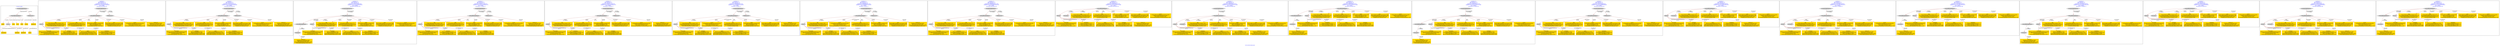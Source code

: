 digraph n0 {
fontcolor="blue"
remincross="true"
label="s24-s-norton-simon.json"
subgraph cluster_0 {
label="1-correct model"
n2[style="filled",color="white",fillcolor="lightgray",label="CulturalHeritageObject1"];
n3[shape="plaintext",style="filled",fillcolor="gold",label="made"];
n4[style="filled",color="white",fillcolor="lightgray",label="Person1"];
n5[shape="plaintext",style="filled",fillcolor="gold",label="dim"];
n6[shape="plaintext",style="filled",fillcolor="gold",label="prov"];
n7[shape="plaintext",style="filled",fillcolor="gold",label="title"];
n8[shape="plaintext",style="filled",fillcolor="gold",label="access"];
n9[shape="plaintext",style="filled",fillcolor="gold",label="nationality"];
n10[shape="plaintext",style="filled",fillcolor="gold",label="birthDate"];
n11[shape="plaintext",style="filled",fillcolor="gold",label="deathDate"];
n12[shape="plaintext",style="filled",fillcolor="gold",label="artist"];
n13[style="filled",color="white",fillcolor="lightgray",label="EuropeanaAggregation1"];
n14[style="filled",color="white",fillcolor="lightgray",label="WebResource1"];
n15[shape="plaintext",style="filled",fillcolor="gold",label="image_url"];
}
subgraph cluster_1 {
label="candidate 0\nlink coherence:1.0\nnode coherence:1.0\nconfidence:0.522132220457537\nmapping score:0.6240440734858458\ncost:12.9994\n-precision:0.92-recall:0.92"
n17[style="filled",color="white",fillcolor="lightgray",label="CulturalHeritageObject1"];
n18[style="filled",color="white",fillcolor="lightgray",label="Person1"];
n19[style="filled",color="white",fillcolor="lightgray",label="EuropeanaAggregation1"];
n20[style="filled",color="white",fillcolor="lightgray",label="WebResource1"];
n21[shape="plaintext",style="filled",fillcolor="gold",label="nationality\n[Person,countryAssociatedWithThePerson,0.822]\n[Person,biographicalInformation,0.062]\n[Concept,prefLabel,0.061]\n[CulturalHeritageObject,description,0.055]"];
n22[shape="plaintext",style="filled",fillcolor="gold",label="dim\n[CulturalHeritageObject,extent,0.793]\n[CulturalHeritageObject,accessionNumber,0.079]\n[CulturalHeritageObject,description,0.067]\n[CulturalHeritageObject,medium,0.061]"];
n23[shape="plaintext",style="filled",fillcolor="gold",label="birthDate\n[Person,dateOfBirth,0.373]\n[Person,dateOfDeath,0.339]\n[CulturalHeritageObject,created,0.244]\n[Person,biographicalInformation,0.045]"];
n24[shape="plaintext",style="filled",fillcolor="gold",label="artist\n[Person,nameOfThePerson,0.522]\n[Person,biographicalInformation,0.185]\n[CulturalHeritageObject,description,0.157]\n[CulturalHeritageObject,provenance,0.136]"];
n25[shape="plaintext",style="filled",fillcolor="gold",label="deathDate\n[Person,dateOfDeath,0.411]\n[CulturalHeritageObject,created,0.285]\n[Person,dateOfBirth,0.269]\n[Person,biographicalInformation,0.035]"];
n26[shape="plaintext",style="filled",fillcolor="gold",label="image_url\n[WebResource,classLink,0.492]\n[Document,classLink,0.404]\n[CulturalHeritageObject,description,0.086]\n[CulturalHeritageObject,title,0.018]"];
n27[shape="plaintext",style="filled",fillcolor="gold",label="title\n[CulturalHeritageObject,title,0.377]\n[CulturalHeritageObject,description,0.323]\n[Person,biographicalInformation,0.211]\n[Concept,prefLabel,0.088]"];
n28[shape="plaintext",style="filled",fillcolor="gold",label="made\n[CulturalHeritageObject,created,0.367]\n[Person,dateOfDeath,0.297]\n[Person,dateOfBirth,0.243]\n[CulturalHeritageObject,title,0.093]"];
n29[shape="plaintext",style="filled",fillcolor="gold",label="prov\n[CulturalHeritageObject,provenance,0.66]\n[CulturalHeritageObject,description,0.139]\n[CulturalHeritageObject,title,0.109]\n[WebResource,classLink,0.092]"];
n30[shape="plaintext",style="filled",fillcolor="gold",label="access\n[CulturalHeritageObject,provenance,0.404]\n[Person,nameOfThePerson,0.224]\n[Document,classLink,0.189]\n[CulturalHeritageObject,accessionNumber,0.183]"];
}
subgraph cluster_2 {
label="candidate 1\nlink coherence:1.0\nnode coherence:1.0\nconfidence:0.522132220457537\nmapping score:0.6240440734858458\ncost:12.99957\n-precision:0.92-recall:0.92"
n32[style="filled",color="white",fillcolor="lightgray",label="CulturalHeritageObject1"];
n33[style="filled",color="white",fillcolor="lightgray",label="Person1"];
n34[style="filled",color="white",fillcolor="lightgray",label="EuropeanaAggregation1"];
n35[style="filled",color="white",fillcolor="lightgray",label="WebResource2"];
n36[shape="plaintext",style="filled",fillcolor="gold",label="nationality\n[Person,countryAssociatedWithThePerson,0.822]\n[Person,biographicalInformation,0.062]\n[Concept,prefLabel,0.061]\n[CulturalHeritageObject,description,0.055]"];
n37[shape="plaintext",style="filled",fillcolor="gold",label="dim\n[CulturalHeritageObject,extent,0.793]\n[CulturalHeritageObject,accessionNumber,0.079]\n[CulturalHeritageObject,description,0.067]\n[CulturalHeritageObject,medium,0.061]"];
n38[shape="plaintext",style="filled",fillcolor="gold",label="birthDate\n[Person,dateOfBirth,0.373]\n[Person,dateOfDeath,0.339]\n[CulturalHeritageObject,created,0.244]\n[Person,biographicalInformation,0.045]"];
n39[shape="plaintext",style="filled",fillcolor="gold",label="artist\n[Person,nameOfThePerson,0.522]\n[Person,biographicalInformation,0.185]\n[CulturalHeritageObject,description,0.157]\n[CulturalHeritageObject,provenance,0.136]"];
n40[shape="plaintext",style="filled",fillcolor="gold",label="image_url\n[WebResource,classLink,0.492]\n[Document,classLink,0.404]\n[CulturalHeritageObject,description,0.086]\n[CulturalHeritageObject,title,0.018]"];
n41[shape="plaintext",style="filled",fillcolor="gold",label="deathDate\n[Person,dateOfDeath,0.411]\n[CulturalHeritageObject,created,0.285]\n[Person,dateOfBirth,0.269]\n[Person,biographicalInformation,0.035]"];
n42[shape="plaintext",style="filled",fillcolor="gold",label="title\n[CulturalHeritageObject,title,0.377]\n[CulturalHeritageObject,description,0.323]\n[Person,biographicalInformation,0.211]\n[Concept,prefLabel,0.088]"];
n43[shape="plaintext",style="filled",fillcolor="gold",label="made\n[CulturalHeritageObject,created,0.367]\n[Person,dateOfDeath,0.297]\n[Person,dateOfBirth,0.243]\n[CulturalHeritageObject,title,0.093]"];
n44[shape="plaintext",style="filled",fillcolor="gold",label="prov\n[CulturalHeritageObject,provenance,0.66]\n[CulturalHeritageObject,description,0.139]\n[CulturalHeritageObject,title,0.109]\n[WebResource,classLink,0.092]"];
n45[shape="plaintext",style="filled",fillcolor="gold",label="access\n[CulturalHeritageObject,provenance,0.404]\n[Person,nameOfThePerson,0.224]\n[Document,classLink,0.189]\n[CulturalHeritageObject,accessionNumber,0.183]"];
}
subgraph cluster_3 {
label="candidate 10\nlink coherence:1.0\nnode coherence:1.0\nconfidence:0.5078757889074421\nmapping score:0.619291929635814\ncost:13.99954\n-precision:0.64-recall:0.69"
n47[style="filled",color="white",fillcolor="lightgray",label="CulturalHeritageObject1"];
n48[style="filled",color="white",fillcolor="lightgray",label="CulturalHeritageObject2"];
n49[style="filled",color="white",fillcolor="lightgray",label="Person1"];
n50[style="filled",color="white",fillcolor="lightgray",label="Document2"];
n51[style="filled",color="white",fillcolor="lightgray",label="EuropeanaAggregation1"];
n52[shape="plaintext",style="filled",fillcolor="gold",label="nationality\n[Person,countryAssociatedWithThePerson,0.822]\n[Person,biographicalInformation,0.062]\n[Concept,prefLabel,0.061]\n[CulturalHeritageObject,description,0.055]"];
n53[shape="plaintext",style="filled",fillcolor="gold",label="dim\n[CulturalHeritageObject,extent,0.793]\n[CulturalHeritageObject,accessionNumber,0.079]\n[CulturalHeritageObject,description,0.067]\n[CulturalHeritageObject,medium,0.061]"];
n54[shape="plaintext",style="filled",fillcolor="gold",label="image_url\n[WebResource,classLink,0.492]\n[Document,classLink,0.404]\n[CulturalHeritageObject,description,0.086]\n[CulturalHeritageObject,title,0.018]"];
n55[shape="plaintext",style="filled",fillcolor="gold",label="birthDate\n[Person,dateOfBirth,0.373]\n[Person,dateOfDeath,0.339]\n[CulturalHeritageObject,created,0.244]\n[Person,biographicalInformation,0.045]"];
n56[shape="plaintext",style="filled",fillcolor="gold",label="artist\n[Person,nameOfThePerson,0.522]\n[Person,biographicalInformation,0.185]\n[CulturalHeritageObject,description,0.157]\n[CulturalHeritageObject,provenance,0.136]"];
n57[shape="plaintext",style="filled",fillcolor="gold",label="deathDate\n[Person,dateOfDeath,0.411]\n[CulturalHeritageObject,created,0.285]\n[Person,dateOfBirth,0.269]\n[Person,biographicalInformation,0.035]"];
n58[shape="plaintext",style="filled",fillcolor="gold",label="title\n[CulturalHeritageObject,title,0.377]\n[CulturalHeritageObject,description,0.323]\n[Person,biographicalInformation,0.211]\n[Concept,prefLabel,0.088]"];
n59[shape="plaintext",style="filled",fillcolor="gold",label="made\n[CulturalHeritageObject,created,0.367]\n[Person,dateOfDeath,0.297]\n[Person,dateOfBirth,0.243]\n[CulturalHeritageObject,title,0.093]"];
n60[shape="plaintext",style="filled",fillcolor="gold",label="prov\n[CulturalHeritageObject,provenance,0.66]\n[CulturalHeritageObject,description,0.139]\n[CulturalHeritageObject,title,0.109]\n[WebResource,classLink,0.092]"];
n61[shape="plaintext",style="filled",fillcolor="gold",label="access\n[CulturalHeritageObject,provenance,0.404]\n[Person,nameOfThePerson,0.224]\n[Document,classLink,0.189]\n[CulturalHeritageObject,accessionNumber,0.183]"];
}
subgraph cluster_4 {
label="candidate 11\nlink coherence:1.0\nnode coherence:1.0\nconfidence:0.5044471778433222\nmapping score:0.6181490592811074\ncost:12.9994\n-precision:0.77-recall:0.77"
n63[style="filled",color="white",fillcolor="lightgray",label="CulturalHeritageObject1"];
n64[style="filled",color="white",fillcolor="lightgray",label="Person1"];
n65[style="filled",color="white",fillcolor="lightgray",label="EuropeanaAggregation1"];
n66[style="filled",color="white",fillcolor="lightgray",label="WebResource1"];
n67[shape="plaintext",style="filled",fillcolor="gold",label="nationality\n[Person,countryAssociatedWithThePerson,0.822]\n[Person,biographicalInformation,0.062]\n[Concept,prefLabel,0.061]\n[CulturalHeritageObject,description,0.055]"];
n68[shape="plaintext",style="filled",fillcolor="gold",label="dim\n[CulturalHeritageObject,extent,0.793]\n[CulturalHeritageObject,accessionNumber,0.079]\n[CulturalHeritageObject,description,0.067]\n[CulturalHeritageObject,medium,0.061]"];
n69[shape="plaintext",style="filled",fillcolor="gold",label="deathDate\n[Person,dateOfDeath,0.411]\n[CulturalHeritageObject,created,0.285]\n[Person,dateOfBirth,0.269]\n[Person,biographicalInformation,0.035]"];
n70[shape="plaintext",style="filled",fillcolor="gold",label="artist\n[Person,nameOfThePerson,0.522]\n[Person,biographicalInformation,0.185]\n[CulturalHeritageObject,description,0.157]\n[CulturalHeritageObject,provenance,0.136]"];
n71[shape="plaintext",style="filled",fillcolor="gold",label="birthDate\n[Person,dateOfBirth,0.373]\n[Person,dateOfDeath,0.339]\n[CulturalHeritageObject,created,0.244]\n[Person,biographicalInformation,0.045]"];
n72[shape="plaintext",style="filled",fillcolor="gold",label="image_url\n[WebResource,classLink,0.492]\n[Document,classLink,0.404]\n[CulturalHeritageObject,description,0.086]\n[CulturalHeritageObject,title,0.018]"];
n73[shape="plaintext",style="filled",fillcolor="gold",label="title\n[CulturalHeritageObject,title,0.377]\n[CulturalHeritageObject,description,0.323]\n[Person,biographicalInformation,0.211]\n[Concept,prefLabel,0.088]"];
n74[shape="plaintext",style="filled",fillcolor="gold",label="made\n[CulturalHeritageObject,created,0.367]\n[Person,dateOfDeath,0.297]\n[Person,dateOfBirth,0.243]\n[CulturalHeritageObject,title,0.093]"];
n75[shape="plaintext",style="filled",fillcolor="gold",label="prov\n[CulturalHeritageObject,provenance,0.66]\n[CulturalHeritageObject,description,0.139]\n[CulturalHeritageObject,title,0.109]\n[WebResource,classLink,0.092]"];
n76[shape="plaintext",style="filled",fillcolor="gold",label="access\n[CulturalHeritageObject,provenance,0.404]\n[Person,nameOfThePerson,0.224]\n[Document,classLink,0.189]\n[CulturalHeritageObject,accessionNumber,0.183]"];
}
subgraph cluster_5 {
label="candidate 12\nlink coherence:1.0\nnode coherence:1.0\nconfidence:0.5044471778433222\nmapping score:0.6181490592811074\ncost:12.99957\n-precision:0.77-recall:0.77"
n78[style="filled",color="white",fillcolor="lightgray",label="CulturalHeritageObject1"];
n79[style="filled",color="white",fillcolor="lightgray",label="Person1"];
n80[style="filled",color="white",fillcolor="lightgray",label="EuropeanaAggregation1"];
n81[style="filled",color="white",fillcolor="lightgray",label="WebResource2"];
n82[shape="plaintext",style="filled",fillcolor="gold",label="nationality\n[Person,countryAssociatedWithThePerson,0.822]\n[Person,biographicalInformation,0.062]\n[Concept,prefLabel,0.061]\n[CulturalHeritageObject,description,0.055]"];
n83[shape="plaintext",style="filled",fillcolor="gold",label="dim\n[CulturalHeritageObject,extent,0.793]\n[CulturalHeritageObject,accessionNumber,0.079]\n[CulturalHeritageObject,description,0.067]\n[CulturalHeritageObject,medium,0.061]"];
n84[shape="plaintext",style="filled",fillcolor="gold",label="deathDate\n[Person,dateOfDeath,0.411]\n[CulturalHeritageObject,created,0.285]\n[Person,dateOfBirth,0.269]\n[Person,biographicalInformation,0.035]"];
n85[shape="plaintext",style="filled",fillcolor="gold",label="artist\n[Person,nameOfThePerson,0.522]\n[Person,biographicalInformation,0.185]\n[CulturalHeritageObject,description,0.157]\n[CulturalHeritageObject,provenance,0.136]"];
n86[shape="plaintext",style="filled",fillcolor="gold",label="image_url\n[WebResource,classLink,0.492]\n[Document,classLink,0.404]\n[CulturalHeritageObject,description,0.086]\n[CulturalHeritageObject,title,0.018]"];
n87[shape="plaintext",style="filled",fillcolor="gold",label="birthDate\n[Person,dateOfBirth,0.373]\n[Person,dateOfDeath,0.339]\n[CulturalHeritageObject,created,0.244]\n[Person,biographicalInformation,0.045]"];
n88[shape="plaintext",style="filled",fillcolor="gold",label="title\n[CulturalHeritageObject,title,0.377]\n[CulturalHeritageObject,description,0.323]\n[Person,biographicalInformation,0.211]\n[Concept,prefLabel,0.088]"];
n89[shape="plaintext",style="filled",fillcolor="gold",label="made\n[CulturalHeritageObject,created,0.367]\n[Person,dateOfDeath,0.297]\n[Person,dateOfBirth,0.243]\n[CulturalHeritageObject,title,0.093]"];
n90[shape="plaintext",style="filled",fillcolor="gold",label="prov\n[CulturalHeritageObject,provenance,0.66]\n[CulturalHeritageObject,description,0.139]\n[CulturalHeritageObject,title,0.109]\n[WebResource,classLink,0.092]"];
n91[shape="plaintext",style="filled",fillcolor="gold",label="access\n[CulturalHeritageObject,provenance,0.404]\n[Person,nameOfThePerson,0.224]\n[Document,classLink,0.189]\n[CulturalHeritageObject,accessionNumber,0.183]"];
}
subgraph cluster_6 {
label="candidate 13\nlink coherence:1.0\nnode coherence:1.0\nconfidence:0.5000859935817793\nmapping score:0.6166953311939265\ncost:12.9994\n-precision:1.0-recall:1.0"
n93[style="filled",color="white",fillcolor="lightgray",label="CulturalHeritageObject1"];
n94[style="filled",color="white",fillcolor="lightgray",label="Person1"];
n95[style="filled",color="white",fillcolor="lightgray",label="EuropeanaAggregation1"];
n96[style="filled",color="white",fillcolor="lightgray",label="WebResource1"];
n97[shape="plaintext",style="filled",fillcolor="gold",label="nationality\n[Person,countryAssociatedWithThePerson,0.822]\n[Person,biographicalInformation,0.062]\n[Concept,prefLabel,0.061]\n[CulturalHeritageObject,description,0.055]"];
n98[shape="plaintext",style="filled",fillcolor="gold",label="dim\n[CulturalHeritageObject,extent,0.793]\n[CulturalHeritageObject,accessionNumber,0.079]\n[CulturalHeritageObject,description,0.067]\n[CulturalHeritageObject,medium,0.061]"];
n99[shape="plaintext",style="filled",fillcolor="gold",label="access\n[CulturalHeritageObject,provenance,0.404]\n[Person,nameOfThePerson,0.224]\n[Document,classLink,0.189]\n[CulturalHeritageObject,accessionNumber,0.183]"];
n100[shape="plaintext",style="filled",fillcolor="gold",label="birthDate\n[Person,dateOfBirth,0.373]\n[Person,dateOfDeath,0.339]\n[CulturalHeritageObject,created,0.244]\n[Person,biographicalInformation,0.045]"];
n101[shape="plaintext",style="filled",fillcolor="gold",label="artist\n[Person,nameOfThePerson,0.522]\n[Person,biographicalInformation,0.185]\n[CulturalHeritageObject,description,0.157]\n[CulturalHeritageObject,provenance,0.136]"];
n102[shape="plaintext",style="filled",fillcolor="gold",label="deathDate\n[Person,dateOfDeath,0.411]\n[CulturalHeritageObject,created,0.285]\n[Person,dateOfBirth,0.269]\n[Person,biographicalInformation,0.035]"];
n103[shape="plaintext",style="filled",fillcolor="gold",label="image_url\n[WebResource,classLink,0.492]\n[Document,classLink,0.404]\n[CulturalHeritageObject,description,0.086]\n[CulturalHeritageObject,title,0.018]"];
n104[shape="plaintext",style="filled",fillcolor="gold",label="title\n[CulturalHeritageObject,title,0.377]\n[CulturalHeritageObject,description,0.323]\n[Person,biographicalInformation,0.211]\n[Concept,prefLabel,0.088]"];
n105[shape="plaintext",style="filled",fillcolor="gold",label="made\n[CulturalHeritageObject,created,0.367]\n[Person,dateOfDeath,0.297]\n[Person,dateOfBirth,0.243]\n[CulturalHeritageObject,title,0.093]"];
n106[shape="plaintext",style="filled",fillcolor="gold",label="prov\n[CulturalHeritageObject,provenance,0.66]\n[CulturalHeritageObject,description,0.139]\n[CulturalHeritageObject,title,0.109]\n[WebResource,classLink,0.092]"];
}
subgraph cluster_7 {
label="candidate 14\nlink coherence:1.0\nnode coherence:1.0\nconfidence:0.5000859935817793\nmapping score:0.6166953311939265\ncost:12.99957\n-precision:1.0-recall:1.0"
n108[style="filled",color="white",fillcolor="lightgray",label="CulturalHeritageObject1"];
n109[style="filled",color="white",fillcolor="lightgray",label="Person1"];
n110[style="filled",color="white",fillcolor="lightgray",label="EuropeanaAggregation1"];
n111[style="filled",color="white",fillcolor="lightgray",label="WebResource2"];
n112[shape="plaintext",style="filled",fillcolor="gold",label="nationality\n[Person,countryAssociatedWithThePerson,0.822]\n[Person,biographicalInformation,0.062]\n[Concept,prefLabel,0.061]\n[CulturalHeritageObject,description,0.055]"];
n113[shape="plaintext",style="filled",fillcolor="gold",label="dim\n[CulturalHeritageObject,extent,0.793]\n[CulturalHeritageObject,accessionNumber,0.079]\n[CulturalHeritageObject,description,0.067]\n[CulturalHeritageObject,medium,0.061]"];
n114[shape="plaintext",style="filled",fillcolor="gold",label="access\n[CulturalHeritageObject,provenance,0.404]\n[Person,nameOfThePerson,0.224]\n[Document,classLink,0.189]\n[CulturalHeritageObject,accessionNumber,0.183]"];
n115[shape="plaintext",style="filled",fillcolor="gold",label="birthDate\n[Person,dateOfBirth,0.373]\n[Person,dateOfDeath,0.339]\n[CulturalHeritageObject,created,0.244]\n[Person,biographicalInformation,0.045]"];
n116[shape="plaintext",style="filled",fillcolor="gold",label="artist\n[Person,nameOfThePerson,0.522]\n[Person,biographicalInformation,0.185]\n[CulturalHeritageObject,description,0.157]\n[CulturalHeritageObject,provenance,0.136]"];
n117[shape="plaintext",style="filled",fillcolor="gold",label="image_url\n[WebResource,classLink,0.492]\n[Document,classLink,0.404]\n[CulturalHeritageObject,description,0.086]\n[CulturalHeritageObject,title,0.018]"];
n118[shape="plaintext",style="filled",fillcolor="gold",label="deathDate\n[Person,dateOfDeath,0.411]\n[CulturalHeritageObject,created,0.285]\n[Person,dateOfBirth,0.269]\n[Person,biographicalInformation,0.035]"];
n119[shape="plaintext",style="filled",fillcolor="gold",label="title\n[CulturalHeritageObject,title,0.377]\n[CulturalHeritageObject,description,0.323]\n[Person,biographicalInformation,0.211]\n[Concept,prefLabel,0.088]"];
n120[shape="plaintext",style="filled",fillcolor="gold",label="made\n[CulturalHeritageObject,created,0.367]\n[Person,dateOfDeath,0.297]\n[Person,dateOfBirth,0.243]\n[CulturalHeritageObject,title,0.093]"];
n121[shape="plaintext",style="filled",fillcolor="gold",label="prov\n[CulturalHeritageObject,provenance,0.66]\n[CulturalHeritageObject,description,0.139]\n[CulturalHeritageObject,title,0.109]\n[WebResource,classLink,0.092]"];
}
subgraph cluster_8 {
label="candidate 15\nlink coherence:1.0\nnode coherence:1.0\nconfidence:0.49904601601417264\nmapping score:0.6163486720047242\ncost:12.9994\n-precision:0.69-recall:0.69"
n123[style="filled",color="white",fillcolor="lightgray",label="CulturalHeritageObject1"];
n124[style="filled",color="white",fillcolor="lightgray",label="Person1"];
n125[style="filled",color="white",fillcolor="lightgray",label="EuropeanaAggregation1"];
n126[style="filled",color="white",fillcolor="lightgray",label="WebResource1"];
n127[shape="plaintext",style="filled",fillcolor="gold",label="nationality\n[Person,countryAssociatedWithThePerson,0.822]\n[Person,biographicalInformation,0.062]\n[Concept,prefLabel,0.061]\n[CulturalHeritageObject,description,0.055]"];
n128[shape="plaintext",style="filled",fillcolor="gold",label="dim\n[CulturalHeritageObject,extent,0.793]\n[CulturalHeritageObject,accessionNumber,0.079]\n[CulturalHeritageObject,description,0.067]\n[CulturalHeritageObject,medium,0.061]"];
n129[shape="plaintext",style="filled",fillcolor="gold",label="deathDate\n[Person,dateOfDeath,0.411]\n[CulturalHeritageObject,created,0.285]\n[Person,dateOfBirth,0.269]\n[Person,biographicalInformation,0.035]"];
n130[shape="plaintext",style="filled",fillcolor="gold",label="artist\n[Person,nameOfThePerson,0.522]\n[Person,biographicalInformation,0.185]\n[CulturalHeritageObject,description,0.157]\n[CulturalHeritageObject,provenance,0.136]"];
n131[shape="plaintext",style="filled",fillcolor="gold",label="birthDate\n[Person,dateOfBirth,0.373]\n[Person,dateOfDeath,0.339]\n[CulturalHeritageObject,created,0.244]\n[Person,biographicalInformation,0.045]"];
n132[shape="plaintext",style="filled",fillcolor="gold",label="title\n[CulturalHeritageObject,title,0.377]\n[CulturalHeritageObject,description,0.323]\n[Person,biographicalInformation,0.211]\n[Concept,prefLabel,0.088]"];
n133[shape="plaintext",style="filled",fillcolor="gold",label="image_url\n[WebResource,classLink,0.492]\n[Document,classLink,0.404]\n[CulturalHeritageObject,description,0.086]\n[CulturalHeritageObject,title,0.018]"];
n134[shape="plaintext",style="filled",fillcolor="gold",label="made\n[CulturalHeritageObject,created,0.367]\n[Person,dateOfDeath,0.297]\n[Person,dateOfBirth,0.243]\n[CulturalHeritageObject,title,0.093]"];
n135[shape="plaintext",style="filled",fillcolor="gold",label="prov\n[CulturalHeritageObject,provenance,0.66]\n[CulturalHeritageObject,description,0.139]\n[CulturalHeritageObject,title,0.109]\n[WebResource,classLink,0.092]"];
n136[shape="plaintext",style="filled",fillcolor="gold",label="access\n[CulturalHeritageObject,provenance,0.404]\n[Person,nameOfThePerson,0.224]\n[Document,classLink,0.189]\n[CulturalHeritageObject,accessionNumber,0.183]"];
}
subgraph cluster_9 {
label="candidate 16\nlink coherence:1.0\nnode coherence:1.0\nconfidence:0.4955919081223767\nmapping score:0.6151973027074589\ncost:11.99972\n-precision:0.58-recall:0.54"
n138[style="filled",color="white",fillcolor="lightgray",label="CulturalHeritageObject1"];
n139[style="filled",color="white",fillcolor="lightgray",label="Person1"];
n140[style="filled",color="white",fillcolor="lightgray",label="Document1"];
n141[shape="plaintext",style="filled",fillcolor="gold",label="nationality\n[Person,countryAssociatedWithThePerson,0.822]\n[Person,biographicalInformation,0.062]\n[Concept,prefLabel,0.061]\n[CulturalHeritageObject,description,0.055]"];
n142[shape="plaintext",style="filled",fillcolor="gold",label="dim\n[CulturalHeritageObject,extent,0.793]\n[CulturalHeritageObject,accessionNumber,0.079]\n[CulturalHeritageObject,description,0.067]\n[CulturalHeritageObject,medium,0.061]"];
n143[shape="plaintext",style="filled",fillcolor="gold",label="deathDate\n[Person,dateOfDeath,0.411]\n[CulturalHeritageObject,created,0.285]\n[Person,dateOfBirth,0.269]\n[Person,biographicalInformation,0.035]"];
n144[shape="plaintext",style="filled",fillcolor="gold",label="artist\n[Person,nameOfThePerson,0.522]\n[Person,biographicalInformation,0.185]\n[CulturalHeritageObject,description,0.157]\n[CulturalHeritageObject,provenance,0.136]"];
n145[shape="plaintext",style="filled",fillcolor="gold",label="birthDate\n[Person,dateOfBirth,0.373]\n[Person,dateOfDeath,0.339]\n[CulturalHeritageObject,created,0.244]\n[Person,biographicalInformation,0.045]"];
n146[shape="plaintext",style="filled",fillcolor="gold",label="title\n[CulturalHeritageObject,title,0.377]\n[CulturalHeritageObject,description,0.323]\n[Person,biographicalInformation,0.211]\n[Concept,prefLabel,0.088]"];
n147[shape="plaintext",style="filled",fillcolor="gold",label="made\n[CulturalHeritageObject,created,0.367]\n[Person,dateOfDeath,0.297]\n[Person,dateOfBirth,0.243]\n[CulturalHeritageObject,title,0.093]"];
n148[shape="plaintext",style="filled",fillcolor="gold",label="image_url\n[WebResource,classLink,0.492]\n[Document,classLink,0.404]\n[CulturalHeritageObject,description,0.086]\n[CulturalHeritageObject,title,0.018]"];
n149[shape="plaintext",style="filled",fillcolor="gold",label="prov\n[CulturalHeritageObject,provenance,0.66]\n[CulturalHeritageObject,description,0.139]\n[CulturalHeritageObject,title,0.109]\n[WebResource,classLink,0.092]"];
n150[shape="plaintext",style="filled",fillcolor="gold",label="access\n[CulturalHeritageObject,provenance,0.404]\n[Person,nameOfThePerson,0.224]\n[Document,classLink,0.189]\n[CulturalHeritageObject,accessionNumber,0.183]"];
}
subgraph cluster_10 {
label="candidate 17\nlink coherence:1.0\nnode coherence:1.0\nconfidence:0.4955919081223767\nmapping score:0.6151973027074589\ncost:12.99954\n-precision:0.62-recall:0.62"
n152[style="filled",color="white",fillcolor="lightgray",label="CulturalHeritageObject1"];
n153[style="filled",color="white",fillcolor="lightgray",label="Person1"];
n154[style="filled",color="white",fillcolor="lightgray",label="Document1"];
n155[style="filled",color="white",fillcolor="lightgray",label="EuropeanaAggregation1"];
n156[shape="plaintext",style="filled",fillcolor="gold",label="nationality\n[Person,countryAssociatedWithThePerson,0.822]\n[Person,biographicalInformation,0.062]\n[Concept,prefLabel,0.061]\n[CulturalHeritageObject,description,0.055]"];
n157[shape="plaintext",style="filled",fillcolor="gold",label="dim\n[CulturalHeritageObject,extent,0.793]\n[CulturalHeritageObject,accessionNumber,0.079]\n[CulturalHeritageObject,description,0.067]\n[CulturalHeritageObject,medium,0.061]"];
n158[shape="plaintext",style="filled",fillcolor="gold",label="deathDate\n[Person,dateOfDeath,0.411]\n[CulturalHeritageObject,created,0.285]\n[Person,dateOfBirth,0.269]\n[Person,biographicalInformation,0.035]"];
n159[shape="plaintext",style="filled",fillcolor="gold",label="artist\n[Person,nameOfThePerson,0.522]\n[Person,biographicalInformation,0.185]\n[CulturalHeritageObject,description,0.157]\n[CulturalHeritageObject,provenance,0.136]"];
n160[shape="plaintext",style="filled",fillcolor="gold",label="birthDate\n[Person,dateOfBirth,0.373]\n[Person,dateOfDeath,0.339]\n[CulturalHeritageObject,created,0.244]\n[Person,biographicalInformation,0.045]"];
n161[shape="plaintext",style="filled",fillcolor="gold",label="title\n[CulturalHeritageObject,title,0.377]\n[CulturalHeritageObject,description,0.323]\n[Person,biographicalInformation,0.211]\n[Concept,prefLabel,0.088]"];
n162[shape="plaintext",style="filled",fillcolor="gold",label="made\n[CulturalHeritageObject,created,0.367]\n[Person,dateOfDeath,0.297]\n[Person,dateOfBirth,0.243]\n[CulturalHeritageObject,title,0.093]"];
n163[shape="plaintext",style="filled",fillcolor="gold",label="image_url\n[WebResource,classLink,0.492]\n[Document,classLink,0.404]\n[CulturalHeritageObject,description,0.086]\n[CulturalHeritageObject,title,0.018]"];
n164[shape="plaintext",style="filled",fillcolor="gold",label="prov\n[CulturalHeritageObject,provenance,0.66]\n[CulturalHeritageObject,description,0.139]\n[CulturalHeritageObject,title,0.109]\n[WebResource,classLink,0.092]"];
n165[shape="plaintext",style="filled",fillcolor="gold",label="access\n[CulturalHeritageObject,provenance,0.404]\n[Person,nameOfThePerson,0.224]\n[Document,classLink,0.189]\n[CulturalHeritageObject,accessionNumber,0.183]"];
}
subgraph cluster_11 {
label="candidate 18\nlink coherence:1.0\nnode coherence:1.0\nconfidence:0.4955919081223767\nmapping score:0.6151973027074589\ncost:12.99972\n-precision:0.54-recall:0.54"
n167[style="filled",color="white",fillcolor="lightgray",label="CulturalHeritageObject1"];
n168[style="filled",color="white",fillcolor="lightgray",label="CulturalHeritageObject2"];
n169[style="filled",color="white",fillcolor="lightgray",label="Person1"];
n170[style="filled",color="white",fillcolor="lightgray",label="Document2"];
n171[shape="plaintext",style="filled",fillcolor="gold",label="nationality\n[Person,countryAssociatedWithThePerson,0.822]\n[Person,biographicalInformation,0.062]\n[Concept,prefLabel,0.061]\n[CulturalHeritageObject,description,0.055]"];
n172[shape="plaintext",style="filled",fillcolor="gold",label="dim\n[CulturalHeritageObject,extent,0.793]\n[CulturalHeritageObject,accessionNumber,0.079]\n[CulturalHeritageObject,description,0.067]\n[CulturalHeritageObject,medium,0.061]"];
n173[shape="plaintext",style="filled",fillcolor="gold",label="image_url\n[WebResource,classLink,0.492]\n[Document,classLink,0.404]\n[CulturalHeritageObject,description,0.086]\n[CulturalHeritageObject,title,0.018]"];
n174[shape="plaintext",style="filled",fillcolor="gold",label="deathDate\n[Person,dateOfDeath,0.411]\n[CulturalHeritageObject,created,0.285]\n[Person,dateOfBirth,0.269]\n[Person,biographicalInformation,0.035]"];
n175[shape="plaintext",style="filled",fillcolor="gold",label="artist\n[Person,nameOfThePerson,0.522]\n[Person,biographicalInformation,0.185]\n[CulturalHeritageObject,description,0.157]\n[CulturalHeritageObject,provenance,0.136]"];
n176[shape="plaintext",style="filled",fillcolor="gold",label="birthDate\n[Person,dateOfBirth,0.373]\n[Person,dateOfDeath,0.339]\n[CulturalHeritageObject,created,0.244]\n[Person,biographicalInformation,0.045]"];
n177[shape="plaintext",style="filled",fillcolor="gold",label="title\n[CulturalHeritageObject,title,0.377]\n[CulturalHeritageObject,description,0.323]\n[Person,biographicalInformation,0.211]\n[Concept,prefLabel,0.088]"];
n178[shape="plaintext",style="filled",fillcolor="gold",label="made\n[CulturalHeritageObject,created,0.367]\n[Person,dateOfDeath,0.297]\n[Person,dateOfBirth,0.243]\n[CulturalHeritageObject,title,0.093]"];
n179[shape="plaintext",style="filled",fillcolor="gold",label="prov\n[CulturalHeritageObject,provenance,0.66]\n[CulturalHeritageObject,description,0.139]\n[CulturalHeritageObject,title,0.109]\n[WebResource,classLink,0.092]"];
n180[shape="plaintext",style="filled",fillcolor="gold",label="access\n[CulturalHeritageObject,provenance,0.404]\n[Person,nameOfThePerson,0.224]\n[Document,classLink,0.189]\n[CulturalHeritageObject,accessionNumber,0.183]"];
}
subgraph cluster_12 {
label="candidate 19\nlink coherence:1.0\nnode coherence:1.0\nconfidence:0.4955919081223767\nmapping score:0.6151973027074589\ncost:13.99954\n-precision:0.57-recall:0.62"
n182[style="filled",color="white",fillcolor="lightgray",label="CulturalHeritageObject1"];
n183[style="filled",color="white",fillcolor="lightgray",label="CulturalHeritageObject2"];
n184[style="filled",color="white",fillcolor="lightgray",label="Person1"];
n185[style="filled",color="white",fillcolor="lightgray",label="Document2"];
n186[style="filled",color="white",fillcolor="lightgray",label="EuropeanaAggregation1"];
n187[shape="plaintext",style="filled",fillcolor="gold",label="nationality\n[Person,countryAssociatedWithThePerson,0.822]\n[Person,biographicalInformation,0.062]\n[Concept,prefLabel,0.061]\n[CulturalHeritageObject,description,0.055]"];
n188[shape="plaintext",style="filled",fillcolor="gold",label="dim\n[CulturalHeritageObject,extent,0.793]\n[CulturalHeritageObject,accessionNumber,0.079]\n[CulturalHeritageObject,description,0.067]\n[CulturalHeritageObject,medium,0.061]"];
n189[shape="plaintext",style="filled",fillcolor="gold",label="image_url\n[WebResource,classLink,0.492]\n[Document,classLink,0.404]\n[CulturalHeritageObject,description,0.086]\n[CulturalHeritageObject,title,0.018]"];
n190[shape="plaintext",style="filled",fillcolor="gold",label="deathDate\n[Person,dateOfDeath,0.411]\n[CulturalHeritageObject,created,0.285]\n[Person,dateOfBirth,0.269]\n[Person,biographicalInformation,0.035]"];
n191[shape="plaintext",style="filled",fillcolor="gold",label="artist\n[Person,nameOfThePerson,0.522]\n[Person,biographicalInformation,0.185]\n[CulturalHeritageObject,description,0.157]\n[CulturalHeritageObject,provenance,0.136]"];
n192[shape="plaintext",style="filled",fillcolor="gold",label="birthDate\n[Person,dateOfBirth,0.373]\n[Person,dateOfDeath,0.339]\n[CulturalHeritageObject,created,0.244]\n[Person,biographicalInformation,0.045]"];
n193[shape="plaintext",style="filled",fillcolor="gold",label="title\n[CulturalHeritageObject,title,0.377]\n[CulturalHeritageObject,description,0.323]\n[Person,biographicalInformation,0.211]\n[Concept,prefLabel,0.088]"];
n194[shape="plaintext",style="filled",fillcolor="gold",label="made\n[CulturalHeritageObject,created,0.367]\n[Person,dateOfDeath,0.297]\n[Person,dateOfBirth,0.243]\n[CulturalHeritageObject,title,0.093]"];
n195[shape="plaintext",style="filled",fillcolor="gold",label="prov\n[CulturalHeritageObject,provenance,0.66]\n[CulturalHeritageObject,description,0.139]\n[CulturalHeritageObject,title,0.109]\n[WebResource,classLink,0.092]"];
n196[shape="plaintext",style="filled",fillcolor="gold",label="access\n[CulturalHeritageObject,provenance,0.404]\n[Person,nameOfThePerson,0.224]\n[Document,classLink,0.189]\n[CulturalHeritageObject,accessionNumber,0.183]"];
}
subgraph cluster_13 {
label="candidate 2\nlink coherence:1.0\nnode coherence:1.0\nconfidence:0.5167310586283875\nmapping score:0.6222436862094626\ncost:12.9994\n-precision:0.85-recall:0.85"
n198[style="filled",color="white",fillcolor="lightgray",label="CulturalHeritageObject1"];
n199[style="filled",color="white",fillcolor="lightgray",label="Person1"];
n200[style="filled",color="white",fillcolor="lightgray",label="EuropeanaAggregation1"];
n201[style="filled",color="white",fillcolor="lightgray",label="WebResource1"];
n202[shape="plaintext",style="filled",fillcolor="gold",label="nationality\n[Person,countryAssociatedWithThePerson,0.822]\n[Person,biographicalInformation,0.062]\n[Concept,prefLabel,0.061]\n[CulturalHeritageObject,description,0.055]"];
n203[shape="plaintext",style="filled",fillcolor="gold",label="dim\n[CulturalHeritageObject,extent,0.793]\n[CulturalHeritageObject,accessionNumber,0.079]\n[CulturalHeritageObject,description,0.067]\n[CulturalHeritageObject,medium,0.061]"];
n204[shape="plaintext",style="filled",fillcolor="gold",label="birthDate\n[Person,dateOfBirth,0.373]\n[Person,dateOfDeath,0.339]\n[CulturalHeritageObject,created,0.244]\n[Person,biographicalInformation,0.045]"];
n205[shape="plaintext",style="filled",fillcolor="gold",label="artist\n[Person,nameOfThePerson,0.522]\n[Person,biographicalInformation,0.185]\n[CulturalHeritageObject,description,0.157]\n[CulturalHeritageObject,provenance,0.136]"];
n206[shape="plaintext",style="filled",fillcolor="gold",label="deathDate\n[Person,dateOfDeath,0.411]\n[CulturalHeritageObject,created,0.285]\n[Person,dateOfBirth,0.269]\n[Person,biographicalInformation,0.035]"];
n207[shape="plaintext",style="filled",fillcolor="gold",label="title\n[CulturalHeritageObject,title,0.377]\n[CulturalHeritageObject,description,0.323]\n[Person,biographicalInformation,0.211]\n[Concept,prefLabel,0.088]"];
n208[shape="plaintext",style="filled",fillcolor="gold",label="image_url\n[WebResource,classLink,0.492]\n[Document,classLink,0.404]\n[CulturalHeritageObject,description,0.086]\n[CulturalHeritageObject,title,0.018]"];
n209[shape="plaintext",style="filled",fillcolor="gold",label="made\n[CulturalHeritageObject,created,0.367]\n[Person,dateOfDeath,0.297]\n[Person,dateOfBirth,0.243]\n[CulturalHeritageObject,title,0.093]"];
n210[shape="plaintext",style="filled",fillcolor="gold",label="prov\n[CulturalHeritageObject,provenance,0.66]\n[CulturalHeritageObject,description,0.139]\n[CulturalHeritageObject,title,0.109]\n[WebResource,classLink,0.092]"];
n211[shape="plaintext",style="filled",fillcolor="gold",label="access\n[CulturalHeritageObject,provenance,0.404]\n[Person,nameOfThePerson,0.224]\n[Document,classLink,0.189]\n[CulturalHeritageObject,accessionNumber,0.183]"];
}
subgraph cluster_14 {
label="candidate 3\nlink coherence:1.0\nnode coherence:1.0\nconfidence:0.5132769507365916\nmapping score:0.6210923169121972\ncost:11.99972\n-precision:0.75-recall:0.69"
n213[style="filled",color="white",fillcolor="lightgray",label="CulturalHeritageObject1"];
n214[style="filled",color="white",fillcolor="lightgray",label="Person1"];
n215[style="filled",color="white",fillcolor="lightgray",label="Document1"];
n216[shape="plaintext",style="filled",fillcolor="gold",label="nationality\n[Person,countryAssociatedWithThePerson,0.822]\n[Person,biographicalInformation,0.062]\n[Concept,prefLabel,0.061]\n[CulturalHeritageObject,description,0.055]"];
n217[shape="plaintext",style="filled",fillcolor="gold",label="dim\n[CulturalHeritageObject,extent,0.793]\n[CulturalHeritageObject,accessionNumber,0.079]\n[CulturalHeritageObject,description,0.067]\n[CulturalHeritageObject,medium,0.061]"];
n218[shape="plaintext",style="filled",fillcolor="gold",label="birthDate\n[Person,dateOfBirth,0.373]\n[Person,dateOfDeath,0.339]\n[CulturalHeritageObject,created,0.244]\n[Person,biographicalInformation,0.045]"];
n219[shape="plaintext",style="filled",fillcolor="gold",label="artist\n[Person,nameOfThePerson,0.522]\n[Person,biographicalInformation,0.185]\n[CulturalHeritageObject,description,0.157]\n[CulturalHeritageObject,provenance,0.136]"];
n220[shape="plaintext",style="filled",fillcolor="gold",label="deathDate\n[Person,dateOfDeath,0.411]\n[CulturalHeritageObject,created,0.285]\n[Person,dateOfBirth,0.269]\n[Person,biographicalInformation,0.035]"];
n221[shape="plaintext",style="filled",fillcolor="gold",label="title\n[CulturalHeritageObject,title,0.377]\n[CulturalHeritageObject,description,0.323]\n[Person,biographicalInformation,0.211]\n[Concept,prefLabel,0.088]"];
n222[shape="plaintext",style="filled",fillcolor="gold",label="made\n[CulturalHeritageObject,created,0.367]\n[Person,dateOfDeath,0.297]\n[Person,dateOfBirth,0.243]\n[CulturalHeritageObject,title,0.093]"];
n223[shape="plaintext",style="filled",fillcolor="gold",label="image_url\n[WebResource,classLink,0.492]\n[Document,classLink,0.404]\n[CulturalHeritageObject,description,0.086]\n[CulturalHeritageObject,title,0.018]"];
n224[shape="plaintext",style="filled",fillcolor="gold",label="prov\n[CulturalHeritageObject,provenance,0.66]\n[CulturalHeritageObject,description,0.139]\n[CulturalHeritageObject,title,0.109]\n[WebResource,classLink,0.092]"];
n225[shape="plaintext",style="filled",fillcolor="gold",label="access\n[CulturalHeritageObject,provenance,0.404]\n[Person,nameOfThePerson,0.224]\n[Document,classLink,0.189]\n[CulturalHeritageObject,accessionNumber,0.183]"];
}
subgraph cluster_15 {
label="candidate 4\nlink coherence:1.0\nnode coherence:1.0\nconfidence:0.5132769507365916\nmapping score:0.6210923169121972\ncost:12.99954\n-precision:0.77-recall:0.77"
n227[style="filled",color="white",fillcolor="lightgray",label="CulturalHeritageObject1"];
n228[style="filled",color="white",fillcolor="lightgray",label="Person1"];
n229[style="filled",color="white",fillcolor="lightgray",label="Document1"];
n230[style="filled",color="white",fillcolor="lightgray",label="EuropeanaAggregation1"];
n231[shape="plaintext",style="filled",fillcolor="gold",label="nationality\n[Person,countryAssociatedWithThePerson,0.822]\n[Person,biographicalInformation,0.062]\n[Concept,prefLabel,0.061]\n[CulturalHeritageObject,description,0.055]"];
n232[shape="plaintext",style="filled",fillcolor="gold",label="dim\n[CulturalHeritageObject,extent,0.793]\n[CulturalHeritageObject,accessionNumber,0.079]\n[CulturalHeritageObject,description,0.067]\n[CulturalHeritageObject,medium,0.061]"];
n233[shape="plaintext",style="filled",fillcolor="gold",label="birthDate\n[Person,dateOfBirth,0.373]\n[Person,dateOfDeath,0.339]\n[CulturalHeritageObject,created,0.244]\n[Person,biographicalInformation,0.045]"];
n234[shape="plaintext",style="filled",fillcolor="gold",label="artist\n[Person,nameOfThePerson,0.522]\n[Person,biographicalInformation,0.185]\n[CulturalHeritageObject,description,0.157]\n[CulturalHeritageObject,provenance,0.136]"];
n235[shape="plaintext",style="filled",fillcolor="gold",label="deathDate\n[Person,dateOfDeath,0.411]\n[CulturalHeritageObject,created,0.285]\n[Person,dateOfBirth,0.269]\n[Person,biographicalInformation,0.035]"];
n236[shape="plaintext",style="filled",fillcolor="gold",label="title\n[CulturalHeritageObject,title,0.377]\n[CulturalHeritageObject,description,0.323]\n[Person,biographicalInformation,0.211]\n[Concept,prefLabel,0.088]"];
n237[shape="plaintext",style="filled",fillcolor="gold",label="made\n[CulturalHeritageObject,created,0.367]\n[Person,dateOfDeath,0.297]\n[Person,dateOfBirth,0.243]\n[CulturalHeritageObject,title,0.093]"];
n238[shape="plaintext",style="filled",fillcolor="gold",label="image_url\n[WebResource,classLink,0.492]\n[Document,classLink,0.404]\n[CulturalHeritageObject,description,0.086]\n[CulturalHeritageObject,title,0.018]"];
n239[shape="plaintext",style="filled",fillcolor="gold",label="prov\n[CulturalHeritageObject,provenance,0.66]\n[CulturalHeritageObject,description,0.139]\n[CulturalHeritageObject,title,0.109]\n[WebResource,classLink,0.092]"];
n240[shape="plaintext",style="filled",fillcolor="gold",label="access\n[CulturalHeritageObject,provenance,0.404]\n[Person,nameOfThePerson,0.224]\n[Document,classLink,0.189]\n[CulturalHeritageObject,accessionNumber,0.183]"];
}
subgraph cluster_16 {
label="candidate 5\nlink coherence:1.0\nnode coherence:1.0\nconfidence:0.5132769507365916\nmapping score:0.6210923169121972\ncost:12.99972\n-precision:0.69-recall:0.69"
n242[style="filled",color="white",fillcolor="lightgray",label="CulturalHeritageObject1"];
n243[style="filled",color="white",fillcolor="lightgray",label="CulturalHeritageObject2"];
n244[style="filled",color="white",fillcolor="lightgray",label="Person1"];
n245[style="filled",color="white",fillcolor="lightgray",label="Document2"];
n246[shape="plaintext",style="filled",fillcolor="gold",label="nationality\n[Person,countryAssociatedWithThePerson,0.822]\n[Person,biographicalInformation,0.062]\n[Concept,prefLabel,0.061]\n[CulturalHeritageObject,description,0.055]"];
n247[shape="plaintext",style="filled",fillcolor="gold",label="dim\n[CulturalHeritageObject,extent,0.793]\n[CulturalHeritageObject,accessionNumber,0.079]\n[CulturalHeritageObject,description,0.067]\n[CulturalHeritageObject,medium,0.061]"];
n248[shape="plaintext",style="filled",fillcolor="gold",label="image_url\n[WebResource,classLink,0.492]\n[Document,classLink,0.404]\n[CulturalHeritageObject,description,0.086]\n[CulturalHeritageObject,title,0.018]"];
n249[shape="plaintext",style="filled",fillcolor="gold",label="birthDate\n[Person,dateOfBirth,0.373]\n[Person,dateOfDeath,0.339]\n[CulturalHeritageObject,created,0.244]\n[Person,biographicalInformation,0.045]"];
n250[shape="plaintext",style="filled",fillcolor="gold",label="artist\n[Person,nameOfThePerson,0.522]\n[Person,biographicalInformation,0.185]\n[CulturalHeritageObject,description,0.157]\n[CulturalHeritageObject,provenance,0.136]"];
n251[shape="plaintext",style="filled",fillcolor="gold",label="deathDate\n[Person,dateOfDeath,0.411]\n[CulturalHeritageObject,created,0.285]\n[Person,dateOfBirth,0.269]\n[Person,biographicalInformation,0.035]"];
n252[shape="plaintext",style="filled",fillcolor="gold",label="title\n[CulturalHeritageObject,title,0.377]\n[CulturalHeritageObject,description,0.323]\n[Person,biographicalInformation,0.211]\n[Concept,prefLabel,0.088]"];
n253[shape="plaintext",style="filled",fillcolor="gold",label="made\n[CulturalHeritageObject,created,0.367]\n[Person,dateOfDeath,0.297]\n[Person,dateOfBirth,0.243]\n[CulturalHeritageObject,title,0.093]"];
n254[shape="plaintext",style="filled",fillcolor="gold",label="prov\n[CulturalHeritageObject,provenance,0.66]\n[CulturalHeritageObject,description,0.139]\n[CulturalHeritageObject,title,0.109]\n[WebResource,classLink,0.092]"];
n255[shape="plaintext",style="filled",fillcolor="gold",label="access\n[CulturalHeritageObject,provenance,0.404]\n[Person,nameOfThePerson,0.224]\n[Document,classLink,0.189]\n[CulturalHeritageObject,accessionNumber,0.183]"];
}
subgraph cluster_17 {
label="candidate 6\nlink coherence:1.0\nnode coherence:1.0\nconfidence:0.5132769507365916\nmapping score:0.6210923169121972\ncost:13.99954\n-precision:0.71-recall:0.77"
n257[style="filled",color="white",fillcolor="lightgray",label="CulturalHeritageObject1"];
n258[style="filled",color="white",fillcolor="lightgray",label="CulturalHeritageObject2"];
n259[style="filled",color="white",fillcolor="lightgray",label="Person1"];
n260[style="filled",color="white",fillcolor="lightgray",label="Document2"];
n261[style="filled",color="white",fillcolor="lightgray",label="EuropeanaAggregation1"];
n262[shape="plaintext",style="filled",fillcolor="gold",label="nationality\n[Person,countryAssociatedWithThePerson,0.822]\n[Person,biographicalInformation,0.062]\n[Concept,prefLabel,0.061]\n[CulturalHeritageObject,description,0.055]"];
n263[shape="plaintext",style="filled",fillcolor="gold",label="dim\n[CulturalHeritageObject,extent,0.793]\n[CulturalHeritageObject,accessionNumber,0.079]\n[CulturalHeritageObject,description,0.067]\n[CulturalHeritageObject,medium,0.061]"];
n264[shape="plaintext",style="filled",fillcolor="gold",label="image_url\n[WebResource,classLink,0.492]\n[Document,classLink,0.404]\n[CulturalHeritageObject,description,0.086]\n[CulturalHeritageObject,title,0.018]"];
n265[shape="plaintext",style="filled",fillcolor="gold",label="birthDate\n[Person,dateOfBirth,0.373]\n[Person,dateOfDeath,0.339]\n[CulturalHeritageObject,created,0.244]\n[Person,biographicalInformation,0.045]"];
n266[shape="plaintext",style="filled",fillcolor="gold",label="artist\n[Person,nameOfThePerson,0.522]\n[Person,biographicalInformation,0.185]\n[CulturalHeritageObject,description,0.157]\n[CulturalHeritageObject,provenance,0.136]"];
n267[shape="plaintext",style="filled",fillcolor="gold",label="deathDate\n[Person,dateOfDeath,0.411]\n[CulturalHeritageObject,created,0.285]\n[Person,dateOfBirth,0.269]\n[Person,biographicalInformation,0.035]"];
n268[shape="plaintext",style="filled",fillcolor="gold",label="title\n[CulturalHeritageObject,title,0.377]\n[CulturalHeritageObject,description,0.323]\n[Person,biographicalInformation,0.211]\n[Concept,prefLabel,0.088]"];
n269[shape="plaintext",style="filled",fillcolor="gold",label="made\n[CulturalHeritageObject,created,0.367]\n[Person,dateOfDeath,0.297]\n[Person,dateOfBirth,0.243]\n[CulturalHeritageObject,title,0.093]"];
n270[shape="plaintext",style="filled",fillcolor="gold",label="prov\n[CulturalHeritageObject,provenance,0.66]\n[CulturalHeritageObject,description,0.139]\n[CulturalHeritageObject,title,0.109]\n[WebResource,classLink,0.092]"];
n271[shape="plaintext",style="filled",fillcolor="gold",label="access\n[CulturalHeritageObject,provenance,0.404]\n[Person,nameOfThePerson,0.224]\n[Document,classLink,0.189]\n[CulturalHeritageObject,accessionNumber,0.183]"];
}
subgraph cluster_18 {
label="candidate 7\nlink coherence:1.0\nnode coherence:1.0\nconfidence:0.5078757889074421\nmapping score:0.619291929635814\ncost:11.99972\n-precision:0.67-recall:0.62"
n273[style="filled",color="white",fillcolor="lightgray",label="CulturalHeritageObject1"];
n274[style="filled",color="white",fillcolor="lightgray",label="Person1"];
n275[style="filled",color="white",fillcolor="lightgray",label="Document1"];
n276[shape="plaintext",style="filled",fillcolor="gold",label="nationality\n[Person,countryAssociatedWithThePerson,0.822]\n[Person,biographicalInformation,0.062]\n[Concept,prefLabel,0.061]\n[CulturalHeritageObject,description,0.055]"];
n277[shape="plaintext",style="filled",fillcolor="gold",label="dim\n[CulturalHeritageObject,extent,0.793]\n[CulturalHeritageObject,accessionNumber,0.079]\n[CulturalHeritageObject,description,0.067]\n[CulturalHeritageObject,medium,0.061]"];
n278[shape="plaintext",style="filled",fillcolor="gold",label="birthDate\n[Person,dateOfBirth,0.373]\n[Person,dateOfDeath,0.339]\n[CulturalHeritageObject,created,0.244]\n[Person,biographicalInformation,0.045]"];
n279[shape="plaintext",style="filled",fillcolor="gold",label="artist\n[Person,nameOfThePerson,0.522]\n[Person,biographicalInformation,0.185]\n[CulturalHeritageObject,description,0.157]\n[CulturalHeritageObject,provenance,0.136]"];
n280[shape="plaintext",style="filled",fillcolor="gold",label="deathDate\n[Person,dateOfDeath,0.411]\n[CulturalHeritageObject,created,0.285]\n[Person,dateOfBirth,0.269]\n[Person,biographicalInformation,0.035]"];
n281[shape="plaintext",style="filled",fillcolor="gold",label="title\n[CulturalHeritageObject,title,0.377]\n[CulturalHeritageObject,description,0.323]\n[Person,biographicalInformation,0.211]\n[Concept,prefLabel,0.088]"];
n282[shape="plaintext",style="filled",fillcolor="gold",label="made\n[CulturalHeritageObject,created,0.367]\n[Person,dateOfDeath,0.297]\n[Person,dateOfBirth,0.243]\n[CulturalHeritageObject,title,0.093]"];
n283[shape="plaintext",style="filled",fillcolor="gold",label="image_url\n[WebResource,classLink,0.492]\n[Document,classLink,0.404]\n[CulturalHeritageObject,description,0.086]\n[CulturalHeritageObject,title,0.018]"];
n284[shape="plaintext",style="filled",fillcolor="gold",label="prov\n[CulturalHeritageObject,provenance,0.66]\n[CulturalHeritageObject,description,0.139]\n[CulturalHeritageObject,title,0.109]\n[WebResource,classLink,0.092]"];
n285[shape="plaintext",style="filled",fillcolor="gold",label="access\n[CulturalHeritageObject,provenance,0.404]\n[Person,nameOfThePerson,0.224]\n[Document,classLink,0.189]\n[CulturalHeritageObject,accessionNumber,0.183]"];
}
subgraph cluster_19 {
label="candidate 8\nlink coherence:1.0\nnode coherence:1.0\nconfidence:0.5078757889074421\nmapping score:0.619291929635814\ncost:12.99954\n-precision:0.69-recall:0.69"
n287[style="filled",color="white",fillcolor="lightgray",label="CulturalHeritageObject1"];
n288[style="filled",color="white",fillcolor="lightgray",label="Person1"];
n289[style="filled",color="white",fillcolor="lightgray",label="Document1"];
n290[style="filled",color="white",fillcolor="lightgray",label="EuropeanaAggregation1"];
n291[shape="plaintext",style="filled",fillcolor="gold",label="nationality\n[Person,countryAssociatedWithThePerson,0.822]\n[Person,biographicalInformation,0.062]\n[Concept,prefLabel,0.061]\n[CulturalHeritageObject,description,0.055]"];
n292[shape="plaintext",style="filled",fillcolor="gold",label="dim\n[CulturalHeritageObject,extent,0.793]\n[CulturalHeritageObject,accessionNumber,0.079]\n[CulturalHeritageObject,description,0.067]\n[CulturalHeritageObject,medium,0.061]"];
n293[shape="plaintext",style="filled",fillcolor="gold",label="birthDate\n[Person,dateOfBirth,0.373]\n[Person,dateOfDeath,0.339]\n[CulturalHeritageObject,created,0.244]\n[Person,biographicalInformation,0.045]"];
n294[shape="plaintext",style="filled",fillcolor="gold",label="artist\n[Person,nameOfThePerson,0.522]\n[Person,biographicalInformation,0.185]\n[CulturalHeritageObject,description,0.157]\n[CulturalHeritageObject,provenance,0.136]"];
n295[shape="plaintext",style="filled",fillcolor="gold",label="deathDate\n[Person,dateOfDeath,0.411]\n[CulturalHeritageObject,created,0.285]\n[Person,dateOfBirth,0.269]\n[Person,biographicalInformation,0.035]"];
n296[shape="plaintext",style="filled",fillcolor="gold",label="title\n[CulturalHeritageObject,title,0.377]\n[CulturalHeritageObject,description,0.323]\n[Person,biographicalInformation,0.211]\n[Concept,prefLabel,0.088]"];
n297[shape="plaintext",style="filled",fillcolor="gold",label="made\n[CulturalHeritageObject,created,0.367]\n[Person,dateOfDeath,0.297]\n[Person,dateOfBirth,0.243]\n[CulturalHeritageObject,title,0.093]"];
n298[shape="plaintext",style="filled",fillcolor="gold",label="image_url\n[WebResource,classLink,0.492]\n[Document,classLink,0.404]\n[CulturalHeritageObject,description,0.086]\n[CulturalHeritageObject,title,0.018]"];
n299[shape="plaintext",style="filled",fillcolor="gold",label="prov\n[CulturalHeritageObject,provenance,0.66]\n[CulturalHeritageObject,description,0.139]\n[CulturalHeritageObject,title,0.109]\n[WebResource,classLink,0.092]"];
n300[shape="plaintext",style="filled",fillcolor="gold",label="access\n[CulturalHeritageObject,provenance,0.404]\n[Person,nameOfThePerson,0.224]\n[Document,classLink,0.189]\n[CulturalHeritageObject,accessionNumber,0.183]"];
}
subgraph cluster_20 {
label="candidate 9\nlink coherence:1.0\nnode coherence:1.0\nconfidence:0.5078757889074421\nmapping score:0.619291929635814\ncost:12.99972\n-precision:0.62-recall:0.62"
n302[style="filled",color="white",fillcolor="lightgray",label="CulturalHeritageObject1"];
n303[style="filled",color="white",fillcolor="lightgray",label="CulturalHeritageObject2"];
n304[style="filled",color="white",fillcolor="lightgray",label="Person1"];
n305[style="filled",color="white",fillcolor="lightgray",label="Document2"];
n306[shape="plaintext",style="filled",fillcolor="gold",label="nationality\n[Person,countryAssociatedWithThePerson,0.822]\n[Person,biographicalInformation,0.062]\n[Concept,prefLabel,0.061]\n[CulturalHeritageObject,description,0.055]"];
n307[shape="plaintext",style="filled",fillcolor="gold",label="dim\n[CulturalHeritageObject,extent,0.793]\n[CulturalHeritageObject,accessionNumber,0.079]\n[CulturalHeritageObject,description,0.067]\n[CulturalHeritageObject,medium,0.061]"];
n308[shape="plaintext",style="filled",fillcolor="gold",label="image_url\n[WebResource,classLink,0.492]\n[Document,classLink,0.404]\n[CulturalHeritageObject,description,0.086]\n[CulturalHeritageObject,title,0.018]"];
n309[shape="plaintext",style="filled",fillcolor="gold",label="birthDate\n[Person,dateOfBirth,0.373]\n[Person,dateOfDeath,0.339]\n[CulturalHeritageObject,created,0.244]\n[Person,biographicalInformation,0.045]"];
n310[shape="plaintext",style="filled",fillcolor="gold",label="artist\n[Person,nameOfThePerson,0.522]\n[Person,biographicalInformation,0.185]\n[CulturalHeritageObject,description,0.157]\n[CulturalHeritageObject,provenance,0.136]"];
n311[shape="plaintext",style="filled",fillcolor="gold",label="deathDate\n[Person,dateOfDeath,0.411]\n[CulturalHeritageObject,created,0.285]\n[Person,dateOfBirth,0.269]\n[Person,biographicalInformation,0.035]"];
n312[shape="plaintext",style="filled",fillcolor="gold",label="title\n[CulturalHeritageObject,title,0.377]\n[CulturalHeritageObject,description,0.323]\n[Person,biographicalInformation,0.211]\n[Concept,prefLabel,0.088]"];
n313[shape="plaintext",style="filled",fillcolor="gold",label="made\n[CulturalHeritageObject,created,0.367]\n[Person,dateOfDeath,0.297]\n[Person,dateOfBirth,0.243]\n[CulturalHeritageObject,title,0.093]"];
n314[shape="plaintext",style="filled",fillcolor="gold",label="prov\n[CulturalHeritageObject,provenance,0.66]\n[CulturalHeritageObject,description,0.139]\n[CulturalHeritageObject,title,0.109]\n[WebResource,classLink,0.092]"];
n315[shape="plaintext",style="filled",fillcolor="gold",label="access\n[CulturalHeritageObject,provenance,0.404]\n[Person,nameOfThePerson,0.224]\n[Document,classLink,0.189]\n[CulturalHeritageObject,accessionNumber,0.183]"];
}
n2 -> n3[color="brown",fontcolor="black",label="created"]
n2 -> n4[color="brown",fontcolor="black",label="creator"]
n2 -> n5[color="brown",fontcolor="black",label="extent"]
n2 -> n6[color="brown",fontcolor="black",label="provenance"]
n2 -> n7[color="brown",fontcolor="black",label="title"]
n2 -> n8[color="brown",fontcolor="black",label="accessionNumber"]
n4 -> n9[color="brown",fontcolor="black",label="countryAssociatedWithThePerson"]
n4 -> n10[color="brown",fontcolor="black",label="dateOfBirth"]
n4 -> n11[color="brown",fontcolor="black",label="dateOfDeath"]
n4 -> n12[color="brown",fontcolor="black",label="nameOfThePerson"]
n13 -> n2[color="brown",fontcolor="black",label="aggregatedCHO"]
n13 -> n14[color="brown",fontcolor="black",label="hasView"]
n14 -> n15[color="brown",fontcolor="black",label="classLink"]
n17 -> n18[color="brown",fontcolor="black",label="creator\nw=0.99976"]
n19 -> n17[color="brown",fontcolor="black",label="aggregatedCHO\nw=0.99982"]
n19 -> n20[color="brown",fontcolor="black",label="hasView\nw=0.99982"]
n18 -> n21[color="brown",fontcolor="black",label="countryAssociatedWithThePerson\nw=1.0"]
n17 -> n22[color="brown",fontcolor="black",label="extent\nw=1.0"]
n18 -> n23[color="brown",fontcolor="black",label="dateOfBirth\nw=1.0"]
n18 -> n24[color="brown",fontcolor="black",label="nameOfThePerson\nw=1.0"]
n18 -> n25[color="brown",fontcolor="black",label="dateOfDeath\nw=1.0"]
n20 -> n26[color="brown",fontcolor="black",label="classLink\nw=1.0"]
n17 -> n27[color="brown",fontcolor="black",label="title\nw=1.0"]
n17 -> n28[color="brown",fontcolor="black",label="created\nw=1.0"]
n17 -> n29[color="brown",fontcolor="black",label="provenance\nw=1.0"]
n17 -> n30[color="brown",fontcolor="black",label="provenance\nw=1.0"]
n32 -> n33[color="brown",fontcolor="black",label="creator\nw=0.99976"]
n34 -> n32[color="brown",fontcolor="black",label="aggregatedCHO\nw=0.99982"]
n34 -> n35[color="brown",fontcolor="black",label="hasView\nw=0.99999"]
n33 -> n36[color="brown",fontcolor="black",label="countryAssociatedWithThePerson\nw=1.0"]
n32 -> n37[color="brown",fontcolor="black",label="extent\nw=1.0"]
n33 -> n38[color="brown",fontcolor="black",label="dateOfBirth\nw=1.0"]
n33 -> n39[color="brown",fontcolor="black",label="nameOfThePerson\nw=1.0"]
n35 -> n40[color="brown",fontcolor="black",label="classLink\nw=1.0"]
n33 -> n41[color="brown",fontcolor="black",label="dateOfDeath\nw=1.0"]
n32 -> n42[color="brown",fontcolor="black",label="title\nw=1.0"]
n32 -> n43[color="brown",fontcolor="black",label="created\nw=1.0"]
n32 -> n44[color="brown",fontcolor="black",label="provenance\nw=1.0"]
n32 -> n45[color="brown",fontcolor="black",label="provenance\nw=1.0"]
n47 -> n48[color="brown",fontcolor="black",label="isRelatedTo\nw=0.99997"]
n47 -> n49[color="brown",fontcolor="black",label="creator\nw=0.99976"]
n48 -> n50[color="brown",fontcolor="black",label="page\nw=0.99999"]
n51 -> n47[color="brown",fontcolor="black",label="aggregatedCHO\nw=0.99982"]
n49 -> n52[color="brown",fontcolor="black",label="countryAssociatedWithThePerson\nw=1.0"]
n47 -> n53[color="brown",fontcolor="black",label="extent\nw=1.0"]
n50 -> n54[color="brown",fontcolor="black",label="classLink\nw=1.0"]
n49 -> n55[color="brown",fontcolor="black",label="dateOfBirth\nw=1.0"]
n49 -> n56[color="brown",fontcolor="black",label="nameOfThePerson\nw=1.0"]
n49 -> n57[color="brown",fontcolor="black",label="dateOfDeath\nw=1.0"]
n47 -> n58[color="brown",fontcolor="black",label="description\nw=1.0"]
n47 -> n59[color="brown",fontcolor="black",label="created\nw=1.0"]
n47 -> n60[color="brown",fontcolor="black",label="provenance\nw=1.0"]
n47 -> n61[color="brown",fontcolor="black",label="provenance\nw=1.0"]
n63 -> n64[color="brown",fontcolor="black",label="creator\nw=0.99976"]
n65 -> n63[color="brown",fontcolor="black",label="aggregatedCHO\nw=0.99982"]
n65 -> n66[color="brown",fontcolor="black",label="hasView\nw=0.99982"]
n64 -> n67[color="brown",fontcolor="black",label="countryAssociatedWithThePerson\nw=1.0"]
n63 -> n68[color="brown",fontcolor="black",label="extent\nw=1.0"]
n64 -> n69[color="brown",fontcolor="black",label="dateOfBirth\nw=1.0"]
n64 -> n70[color="brown",fontcolor="black",label="nameOfThePerson\nw=1.0"]
n64 -> n71[color="brown",fontcolor="black",label="dateOfDeath\nw=1.0"]
n66 -> n72[color="brown",fontcolor="black",label="classLink\nw=1.0"]
n63 -> n73[color="brown",fontcolor="black",label="title\nw=1.0"]
n63 -> n74[color="brown",fontcolor="black",label="created\nw=1.0"]
n63 -> n75[color="brown",fontcolor="black",label="provenance\nw=1.0"]
n63 -> n76[color="brown",fontcolor="black",label="provenance\nw=1.0"]
n78 -> n79[color="brown",fontcolor="black",label="creator\nw=0.99976"]
n80 -> n78[color="brown",fontcolor="black",label="aggregatedCHO\nw=0.99982"]
n80 -> n81[color="brown",fontcolor="black",label="hasView\nw=0.99999"]
n79 -> n82[color="brown",fontcolor="black",label="countryAssociatedWithThePerson\nw=1.0"]
n78 -> n83[color="brown",fontcolor="black",label="extent\nw=1.0"]
n79 -> n84[color="brown",fontcolor="black",label="dateOfBirth\nw=1.0"]
n79 -> n85[color="brown",fontcolor="black",label="nameOfThePerson\nw=1.0"]
n81 -> n86[color="brown",fontcolor="black",label="classLink\nw=1.0"]
n79 -> n87[color="brown",fontcolor="black",label="dateOfDeath\nw=1.0"]
n78 -> n88[color="brown",fontcolor="black",label="title\nw=1.0"]
n78 -> n89[color="brown",fontcolor="black",label="created\nw=1.0"]
n78 -> n90[color="brown",fontcolor="black",label="provenance\nw=1.0"]
n78 -> n91[color="brown",fontcolor="black",label="provenance\nw=1.0"]
n93 -> n94[color="brown",fontcolor="black",label="creator\nw=0.99976"]
n95 -> n93[color="brown",fontcolor="black",label="aggregatedCHO\nw=0.99982"]
n95 -> n96[color="brown",fontcolor="black",label="hasView\nw=0.99982"]
n94 -> n97[color="brown",fontcolor="black",label="countryAssociatedWithThePerson\nw=1.0"]
n93 -> n98[color="brown",fontcolor="black",label="extent\nw=1.0"]
n93 -> n99[color="brown",fontcolor="black",label="accessionNumber\nw=1.0"]
n94 -> n100[color="brown",fontcolor="black",label="dateOfBirth\nw=1.0"]
n94 -> n101[color="brown",fontcolor="black",label="nameOfThePerson\nw=1.0"]
n94 -> n102[color="brown",fontcolor="black",label="dateOfDeath\nw=1.0"]
n96 -> n103[color="brown",fontcolor="black",label="classLink\nw=1.0"]
n93 -> n104[color="brown",fontcolor="black",label="title\nw=1.0"]
n93 -> n105[color="brown",fontcolor="black",label="created\nw=1.0"]
n93 -> n106[color="brown",fontcolor="black",label="provenance\nw=1.0"]
n108 -> n109[color="brown",fontcolor="black",label="creator\nw=0.99976"]
n110 -> n108[color="brown",fontcolor="black",label="aggregatedCHO\nw=0.99982"]
n110 -> n111[color="brown",fontcolor="black",label="hasView\nw=0.99999"]
n109 -> n112[color="brown",fontcolor="black",label="countryAssociatedWithThePerson\nw=1.0"]
n108 -> n113[color="brown",fontcolor="black",label="extent\nw=1.0"]
n108 -> n114[color="brown",fontcolor="black",label="accessionNumber\nw=1.0"]
n109 -> n115[color="brown",fontcolor="black",label="dateOfBirth\nw=1.0"]
n109 -> n116[color="brown",fontcolor="black",label="nameOfThePerson\nw=1.0"]
n111 -> n117[color="brown",fontcolor="black",label="classLink\nw=1.0"]
n109 -> n118[color="brown",fontcolor="black",label="dateOfDeath\nw=1.0"]
n108 -> n119[color="brown",fontcolor="black",label="title\nw=1.0"]
n108 -> n120[color="brown",fontcolor="black",label="created\nw=1.0"]
n108 -> n121[color="brown",fontcolor="black",label="provenance\nw=1.0"]
n123 -> n124[color="brown",fontcolor="black",label="creator\nw=0.99976"]
n125 -> n123[color="brown",fontcolor="black",label="aggregatedCHO\nw=0.99982"]
n125 -> n126[color="brown",fontcolor="black",label="hasView\nw=0.99982"]
n124 -> n127[color="brown",fontcolor="black",label="countryAssociatedWithThePerson\nw=1.0"]
n123 -> n128[color="brown",fontcolor="black",label="extent\nw=1.0"]
n124 -> n129[color="brown",fontcolor="black",label="dateOfBirth\nw=1.0"]
n124 -> n130[color="brown",fontcolor="black",label="nameOfThePerson\nw=1.0"]
n124 -> n131[color="brown",fontcolor="black",label="dateOfDeath\nw=1.0"]
n123 -> n132[color="brown",fontcolor="black",label="description\nw=1.0"]
n126 -> n133[color="brown",fontcolor="black",label="classLink\nw=1.0"]
n123 -> n134[color="brown",fontcolor="black",label="created\nw=1.0"]
n123 -> n135[color="brown",fontcolor="black",label="provenance\nw=1.0"]
n123 -> n136[color="brown",fontcolor="black",label="provenance\nw=1.0"]
n138 -> n139[color="brown",fontcolor="black",label="creator\nw=0.99976"]
n138 -> n140[color="brown",fontcolor="black",label="page\nw=0.99996"]
n139 -> n141[color="brown",fontcolor="black",label="countryAssociatedWithThePerson\nw=1.0"]
n138 -> n142[color="brown",fontcolor="black",label="extent\nw=1.0"]
n139 -> n143[color="brown",fontcolor="black",label="dateOfBirth\nw=1.0"]
n139 -> n144[color="brown",fontcolor="black",label="nameOfThePerson\nw=1.0"]
n139 -> n145[color="brown",fontcolor="black",label="dateOfDeath\nw=1.0"]
n138 -> n146[color="brown",fontcolor="black",label="title\nw=1.0"]
n138 -> n147[color="brown",fontcolor="black",label="created\nw=1.0"]
n140 -> n148[color="brown",fontcolor="black",label="classLink\nw=1.0"]
n138 -> n149[color="brown",fontcolor="black",label="provenance\nw=1.0"]
n138 -> n150[color="brown",fontcolor="black",label="provenance\nw=1.0"]
n152 -> n153[color="brown",fontcolor="black",label="creator\nw=0.99976"]
n152 -> n154[color="brown",fontcolor="black",label="page\nw=0.99996"]
n155 -> n152[color="brown",fontcolor="black",label="aggregatedCHO\nw=0.99982"]
n153 -> n156[color="brown",fontcolor="black",label="countryAssociatedWithThePerson\nw=1.0"]
n152 -> n157[color="brown",fontcolor="black",label="extent\nw=1.0"]
n153 -> n158[color="brown",fontcolor="black",label="dateOfBirth\nw=1.0"]
n153 -> n159[color="brown",fontcolor="black",label="nameOfThePerson\nw=1.0"]
n153 -> n160[color="brown",fontcolor="black",label="dateOfDeath\nw=1.0"]
n152 -> n161[color="brown",fontcolor="black",label="title\nw=1.0"]
n152 -> n162[color="brown",fontcolor="black",label="created\nw=1.0"]
n154 -> n163[color="brown",fontcolor="black",label="classLink\nw=1.0"]
n152 -> n164[color="brown",fontcolor="black",label="provenance\nw=1.0"]
n152 -> n165[color="brown",fontcolor="black",label="provenance\nw=1.0"]
n167 -> n168[color="brown",fontcolor="black",label="isRelatedTo\nw=0.99997"]
n167 -> n169[color="brown",fontcolor="black",label="creator\nw=0.99976"]
n168 -> n170[color="brown",fontcolor="black",label="page\nw=0.99999"]
n169 -> n171[color="brown",fontcolor="black",label="countryAssociatedWithThePerson\nw=1.0"]
n167 -> n172[color="brown",fontcolor="black",label="extent\nw=1.0"]
n170 -> n173[color="brown",fontcolor="black",label="classLink\nw=1.0"]
n169 -> n174[color="brown",fontcolor="black",label="dateOfBirth\nw=1.0"]
n169 -> n175[color="brown",fontcolor="black",label="nameOfThePerson\nw=1.0"]
n169 -> n176[color="brown",fontcolor="black",label="dateOfDeath\nw=1.0"]
n167 -> n177[color="brown",fontcolor="black",label="title\nw=1.0"]
n167 -> n178[color="brown",fontcolor="black",label="created\nw=1.0"]
n167 -> n179[color="brown",fontcolor="black",label="provenance\nw=1.0"]
n167 -> n180[color="brown",fontcolor="black",label="provenance\nw=1.0"]
n182 -> n183[color="brown",fontcolor="black",label="isRelatedTo\nw=0.99997"]
n182 -> n184[color="brown",fontcolor="black",label="creator\nw=0.99976"]
n183 -> n185[color="brown",fontcolor="black",label="page\nw=0.99999"]
n186 -> n182[color="brown",fontcolor="black",label="aggregatedCHO\nw=0.99982"]
n184 -> n187[color="brown",fontcolor="black",label="countryAssociatedWithThePerson\nw=1.0"]
n182 -> n188[color="brown",fontcolor="black",label="extent\nw=1.0"]
n185 -> n189[color="brown",fontcolor="black",label="classLink\nw=1.0"]
n184 -> n190[color="brown",fontcolor="black",label="dateOfBirth\nw=1.0"]
n184 -> n191[color="brown",fontcolor="black",label="nameOfThePerson\nw=1.0"]
n184 -> n192[color="brown",fontcolor="black",label="dateOfDeath\nw=1.0"]
n182 -> n193[color="brown",fontcolor="black",label="title\nw=1.0"]
n182 -> n194[color="brown",fontcolor="black",label="created\nw=1.0"]
n182 -> n195[color="brown",fontcolor="black",label="provenance\nw=1.0"]
n182 -> n196[color="brown",fontcolor="black",label="provenance\nw=1.0"]
n198 -> n199[color="brown",fontcolor="black",label="creator\nw=0.99976"]
n200 -> n198[color="brown",fontcolor="black",label="aggregatedCHO\nw=0.99982"]
n200 -> n201[color="brown",fontcolor="black",label="hasView\nw=0.99982"]
n199 -> n202[color="brown",fontcolor="black",label="countryAssociatedWithThePerson\nw=1.0"]
n198 -> n203[color="brown",fontcolor="black",label="extent\nw=1.0"]
n199 -> n204[color="brown",fontcolor="black",label="dateOfBirth\nw=1.0"]
n199 -> n205[color="brown",fontcolor="black",label="nameOfThePerson\nw=1.0"]
n199 -> n206[color="brown",fontcolor="black",label="dateOfDeath\nw=1.0"]
n198 -> n207[color="brown",fontcolor="black",label="description\nw=1.0"]
n201 -> n208[color="brown",fontcolor="black",label="classLink\nw=1.0"]
n198 -> n209[color="brown",fontcolor="black",label="created\nw=1.0"]
n198 -> n210[color="brown",fontcolor="black",label="provenance\nw=1.0"]
n198 -> n211[color="brown",fontcolor="black",label="provenance\nw=1.0"]
n213 -> n214[color="brown",fontcolor="black",label="creator\nw=0.99976"]
n213 -> n215[color="brown",fontcolor="black",label="page\nw=0.99996"]
n214 -> n216[color="brown",fontcolor="black",label="countryAssociatedWithThePerson\nw=1.0"]
n213 -> n217[color="brown",fontcolor="black",label="extent\nw=1.0"]
n214 -> n218[color="brown",fontcolor="black",label="dateOfBirth\nw=1.0"]
n214 -> n219[color="brown",fontcolor="black",label="nameOfThePerson\nw=1.0"]
n214 -> n220[color="brown",fontcolor="black",label="dateOfDeath\nw=1.0"]
n213 -> n221[color="brown",fontcolor="black",label="title\nw=1.0"]
n213 -> n222[color="brown",fontcolor="black",label="created\nw=1.0"]
n215 -> n223[color="brown",fontcolor="black",label="classLink\nw=1.0"]
n213 -> n224[color="brown",fontcolor="black",label="provenance\nw=1.0"]
n213 -> n225[color="brown",fontcolor="black",label="provenance\nw=1.0"]
n227 -> n228[color="brown",fontcolor="black",label="creator\nw=0.99976"]
n227 -> n229[color="brown",fontcolor="black",label="page\nw=0.99996"]
n230 -> n227[color="brown",fontcolor="black",label="aggregatedCHO\nw=0.99982"]
n228 -> n231[color="brown",fontcolor="black",label="countryAssociatedWithThePerson\nw=1.0"]
n227 -> n232[color="brown",fontcolor="black",label="extent\nw=1.0"]
n228 -> n233[color="brown",fontcolor="black",label="dateOfBirth\nw=1.0"]
n228 -> n234[color="brown",fontcolor="black",label="nameOfThePerson\nw=1.0"]
n228 -> n235[color="brown",fontcolor="black",label="dateOfDeath\nw=1.0"]
n227 -> n236[color="brown",fontcolor="black",label="title\nw=1.0"]
n227 -> n237[color="brown",fontcolor="black",label="created\nw=1.0"]
n229 -> n238[color="brown",fontcolor="black",label="classLink\nw=1.0"]
n227 -> n239[color="brown",fontcolor="black",label="provenance\nw=1.0"]
n227 -> n240[color="brown",fontcolor="black",label="provenance\nw=1.0"]
n242 -> n243[color="brown",fontcolor="black",label="isRelatedTo\nw=0.99997"]
n242 -> n244[color="brown",fontcolor="black",label="creator\nw=0.99976"]
n243 -> n245[color="brown",fontcolor="black",label="page\nw=0.99999"]
n244 -> n246[color="brown",fontcolor="black",label="countryAssociatedWithThePerson\nw=1.0"]
n242 -> n247[color="brown",fontcolor="black",label="extent\nw=1.0"]
n245 -> n248[color="brown",fontcolor="black",label="classLink\nw=1.0"]
n244 -> n249[color="brown",fontcolor="black",label="dateOfBirth\nw=1.0"]
n244 -> n250[color="brown",fontcolor="black",label="nameOfThePerson\nw=1.0"]
n244 -> n251[color="brown",fontcolor="black",label="dateOfDeath\nw=1.0"]
n242 -> n252[color="brown",fontcolor="black",label="title\nw=1.0"]
n242 -> n253[color="brown",fontcolor="black",label="created\nw=1.0"]
n242 -> n254[color="brown",fontcolor="black",label="provenance\nw=1.0"]
n242 -> n255[color="brown",fontcolor="black",label="provenance\nw=1.0"]
n257 -> n258[color="brown",fontcolor="black",label="isRelatedTo\nw=0.99997"]
n257 -> n259[color="brown",fontcolor="black",label="creator\nw=0.99976"]
n258 -> n260[color="brown",fontcolor="black",label="page\nw=0.99999"]
n261 -> n257[color="brown",fontcolor="black",label="aggregatedCHO\nw=0.99982"]
n259 -> n262[color="brown",fontcolor="black",label="countryAssociatedWithThePerson\nw=1.0"]
n257 -> n263[color="brown",fontcolor="black",label="extent\nw=1.0"]
n260 -> n264[color="brown",fontcolor="black",label="classLink\nw=1.0"]
n259 -> n265[color="brown",fontcolor="black",label="dateOfBirth\nw=1.0"]
n259 -> n266[color="brown",fontcolor="black",label="nameOfThePerson\nw=1.0"]
n259 -> n267[color="brown",fontcolor="black",label="dateOfDeath\nw=1.0"]
n257 -> n268[color="brown",fontcolor="black",label="title\nw=1.0"]
n257 -> n269[color="brown",fontcolor="black",label="created\nw=1.0"]
n257 -> n270[color="brown",fontcolor="black",label="provenance\nw=1.0"]
n257 -> n271[color="brown",fontcolor="black",label="provenance\nw=1.0"]
n273 -> n274[color="brown",fontcolor="black",label="creator\nw=0.99976"]
n273 -> n275[color="brown",fontcolor="black",label="page\nw=0.99996"]
n274 -> n276[color="brown",fontcolor="black",label="countryAssociatedWithThePerson\nw=1.0"]
n273 -> n277[color="brown",fontcolor="black",label="extent\nw=1.0"]
n274 -> n278[color="brown",fontcolor="black",label="dateOfBirth\nw=1.0"]
n274 -> n279[color="brown",fontcolor="black",label="nameOfThePerson\nw=1.0"]
n274 -> n280[color="brown",fontcolor="black",label="dateOfDeath\nw=1.0"]
n273 -> n281[color="brown",fontcolor="black",label="description\nw=1.0"]
n273 -> n282[color="brown",fontcolor="black",label="created\nw=1.0"]
n275 -> n283[color="brown",fontcolor="black",label="classLink\nw=1.0"]
n273 -> n284[color="brown",fontcolor="black",label="provenance\nw=1.0"]
n273 -> n285[color="brown",fontcolor="black",label="provenance\nw=1.0"]
n287 -> n288[color="brown",fontcolor="black",label="creator\nw=0.99976"]
n287 -> n289[color="brown",fontcolor="black",label="page\nw=0.99996"]
n290 -> n287[color="brown",fontcolor="black",label="aggregatedCHO\nw=0.99982"]
n288 -> n291[color="brown",fontcolor="black",label="countryAssociatedWithThePerson\nw=1.0"]
n287 -> n292[color="brown",fontcolor="black",label="extent\nw=1.0"]
n288 -> n293[color="brown",fontcolor="black",label="dateOfBirth\nw=1.0"]
n288 -> n294[color="brown",fontcolor="black",label="nameOfThePerson\nw=1.0"]
n288 -> n295[color="brown",fontcolor="black",label="dateOfDeath\nw=1.0"]
n287 -> n296[color="brown",fontcolor="black",label="description\nw=1.0"]
n287 -> n297[color="brown",fontcolor="black",label="created\nw=1.0"]
n289 -> n298[color="brown",fontcolor="black",label="classLink\nw=1.0"]
n287 -> n299[color="brown",fontcolor="black",label="provenance\nw=1.0"]
n287 -> n300[color="brown",fontcolor="black",label="provenance\nw=1.0"]
n302 -> n303[color="brown",fontcolor="black",label="isRelatedTo\nw=0.99997"]
n302 -> n304[color="brown",fontcolor="black",label="creator\nw=0.99976"]
n303 -> n305[color="brown",fontcolor="black",label="page\nw=0.99999"]
n304 -> n306[color="brown",fontcolor="black",label="countryAssociatedWithThePerson\nw=1.0"]
n302 -> n307[color="brown",fontcolor="black",label="extent\nw=1.0"]
n305 -> n308[color="brown",fontcolor="black",label="classLink\nw=1.0"]
n304 -> n309[color="brown",fontcolor="black",label="dateOfBirth\nw=1.0"]
n304 -> n310[color="brown",fontcolor="black",label="nameOfThePerson\nw=1.0"]
n304 -> n311[color="brown",fontcolor="black",label="dateOfDeath\nw=1.0"]
n302 -> n312[color="brown",fontcolor="black",label="description\nw=1.0"]
n302 -> n313[color="brown",fontcolor="black",label="created\nw=1.0"]
n302 -> n314[color="brown",fontcolor="black",label="provenance\nw=1.0"]
n302 -> n315[color="brown",fontcolor="black",label="provenance\nw=1.0"]
}

